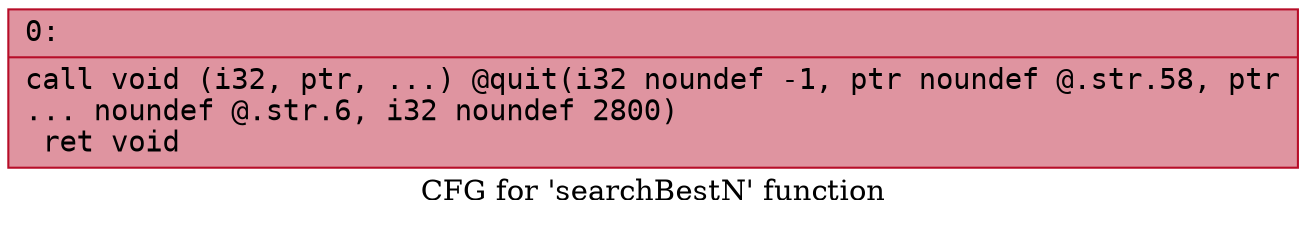 digraph "CFG for 'searchBestN' function" {
	label="CFG for 'searchBestN' function";

	Node0x600002005f40 [shape=record,color="#b70d28ff", style=filled, fillcolor="#b70d2870" fontname="Courier",label="{0:\l|  call void (i32, ptr, ...) @quit(i32 noundef -1, ptr noundef @.str.58, ptr\l... noundef @.str.6, i32 noundef 2800)\l  ret void\l}"];
}
